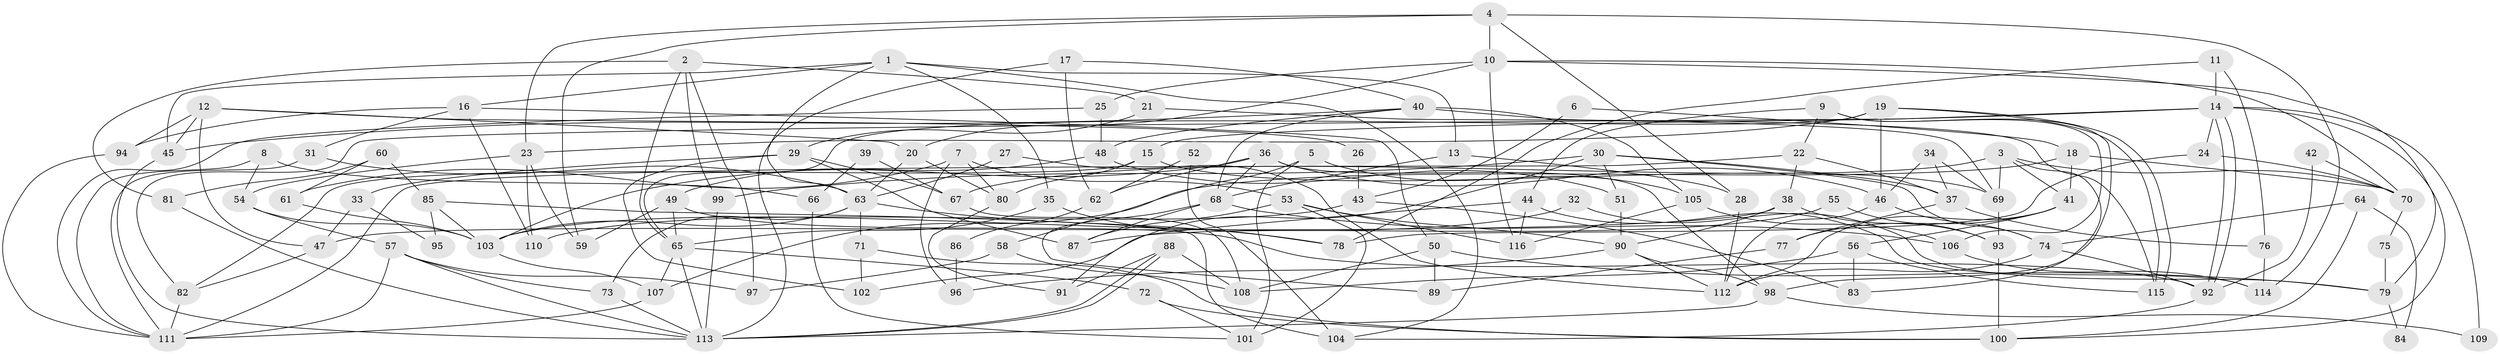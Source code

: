 // coarse degree distribution, {12: 0.01282051282051282, 6: 0.0641025641025641, 5: 0.19230769230769232, 7: 0.10256410256410256, 3: 0.21794871794871795, 4: 0.19230769230769232, 8: 0.08974358974358974, 2: 0.08974358974358974, 9: 0.02564102564102564, 10: 0.01282051282051282}
// Generated by graph-tools (version 1.1) at 2025/23/03/03/25 07:23:57]
// undirected, 116 vertices, 232 edges
graph export_dot {
graph [start="1"]
  node [color=gray90,style=filled];
  1;
  2;
  3;
  4;
  5;
  6;
  7;
  8;
  9;
  10;
  11;
  12;
  13;
  14;
  15;
  16;
  17;
  18;
  19;
  20;
  21;
  22;
  23;
  24;
  25;
  26;
  27;
  28;
  29;
  30;
  31;
  32;
  33;
  34;
  35;
  36;
  37;
  38;
  39;
  40;
  41;
  42;
  43;
  44;
  45;
  46;
  47;
  48;
  49;
  50;
  51;
  52;
  53;
  54;
  55;
  56;
  57;
  58;
  59;
  60;
  61;
  62;
  63;
  64;
  65;
  66;
  67;
  68;
  69;
  70;
  71;
  72;
  73;
  74;
  75;
  76;
  77;
  78;
  79;
  80;
  81;
  82;
  83;
  84;
  85;
  86;
  87;
  88;
  89;
  90;
  91;
  92;
  93;
  94;
  95;
  96;
  97;
  98;
  99;
  100;
  101;
  102;
  103;
  104;
  105;
  106;
  107;
  108;
  109;
  110;
  111;
  112;
  113;
  114;
  115;
  116;
  1 -- 35;
  1 -- 63;
  1 -- 13;
  1 -- 16;
  1 -- 45;
  1 -- 104;
  2 -- 99;
  2 -- 65;
  2 -- 21;
  2 -- 81;
  2 -- 97;
  3 -- 70;
  3 -- 69;
  3 -- 41;
  3 -- 67;
  3 -- 83;
  4 -- 114;
  4 -- 23;
  4 -- 10;
  4 -- 28;
  4 -- 59;
  5 -- 101;
  5 -- 105;
  5 -- 58;
  6 -- 18;
  6 -- 43;
  7 -- 80;
  7 -- 61;
  7 -- 53;
  7 -- 96;
  8 -- 54;
  8 -- 111;
  8 -- 66;
  9 -- 98;
  9 -- 22;
  9 -- 44;
  9 -- 106;
  10 -- 20;
  10 -- 25;
  10 -- 70;
  10 -- 79;
  10 -- 116;
  11 -- 78;
  11 -- 14;
  11 -- 76;
  12 -- 47;
  12 -- 45;
  12 -- 20;
  12 -- 26;
  12 -- 94;
  13 -- 68;
  13 -- 28;
  14 -- 92;
  14 -- 92;
  14 -- 15;
  14 -- 24;
  14 -- 82;
  14 -- 100;
  14 -- 109;
  15 -- 80;
  15 -- 69;
  15 -- 82;
  16 -- 31;
  16 -- 50;
  16 -- 94;
  16 -- 110;
  17 -- 40;
  17 -- 113;
  17 -- 62;
  18 -- 41;
  18 -- 107;
  18 -- 70;
  19 -- 115;
  19 -- 115;
  19 -- 46;
  19 -- 23;
  19 -- 65;
  20 -- 63;
  20 -- 80;
  21 -- 29;
  21 -- 115;
  22 -- 111;
  22 -- 37;
  22 -- 38;
  23 -- 59;
  23 -- 54;
  23 -- 110;
  24 -- 70;
  24 -- 78;
  25 -- 111;
  25 -- 48;
  26 -- 43;
  27 -- 63;
  27 -- 112;
  28 -- 112;
  29 -- 67;
  29 -- 87;
  29 -- 33;
  29 -- 102;
  30 -- 74;
  30 -- 51;
  30 -- 37;
  30 -- 91;
  30 -- 99;
  31 -- 63;
  31 -- 111;
  32 -- 79;
  32 -- 103;
  33 -- 47;
  33 -- 95;
  34 -- 46;
  34 -- 37;
  34 -- 69;
  35 -- 78;
  35 -- 65;
  36 -- 98;
  36 -- 103;
  36 -- 46;
  36 -- 62;
  36 -- 68;
  37 -- 76;
  37 -- 77;
  38 -- 93;
  38 -- 47;
  38 -- 90;
  39 -- 67;
  39 -- 66;
  40 -- 48;
  40 -- 68;
  40 -- 45;
  40 -- 69;
  40 -- 105;
  41 -- 56;
  41 -- 77;
  41 -- 112;
  42 -- 92;
  42 -- 70;
  43 -- 83;
  43 -- 110;
  44 -- 116;
  44 -- 102;
  44 -- 114;
  45 -- 113;
  46 -- 112;
  46 -- 74;
  47 -- 82;
  48 -- 49;
  48 -- 51;
  49 -- 92;
  49 -- 65;
  49 -- 59;
  50 -- 89;
  50 -- 79;
  50 -- 108;
  51 -- 90;
  52 -- 104;
  52 -- 62;
  53 -- 90;
  53 -- 87;
  53 -- 101;
  53 -- 116;
  54 -- 57;
  54 -- 103;
  55 -- 93;
  55 -- 87;
  56 -- 115;
  56 -- 108;
  56 -- 83;
  57 -- 113;
  57 -- 111;
  57 -- 73;
  57 -- 97;
  58 -- 97;
  58 -- 108;
  60 -- 81;
  60 -- 85;
  60 -- 61;
  61 -- 103;
  62 -- 86;
  63 -- 73;
  63 -- 103;
  63 -- 71;
  63 -- 78;
  64 -- 100;
  64 -- 74;
  64 -- 84;
  65 -- 113;
  65 -- 72;
  65 -- 107;
  66 -- 101;
  67 -- 108;
  68 -- 106;
  68 -- 87;
  68 -- 89;
  69 -- 93;
  70 -- 75;
  71 -- 102;
  71 -- 100;
  72 -- 100;
  72 -- 101;
  73 -- 113;
  74 -- 112;
  74 -- 92;
  75 -- 79;
  76 -- 114;
  77 -- 89;
  79 -- 84;
  80 -- 91;
  81 -- 113;
  82 -- 111;
  85 -- 104;
  85 -- 103;
  85 -- 95;
  86 -- 96;
  88 -- 113;
  88 -- 113;
  88 -- 108;
  88 -- 91;
  90 -- 112;
  90 -- 96;
  90 -- 98;
  92 -- 104;
  93 -- 100;
  94 -- 111;
  98 -- 113;
  98 -- 109;
  99 -- 113;
  103 -- 107;
  105 -- 116;
  105 -- 106;
  106 -- 114;
  107 -- 111;
}
